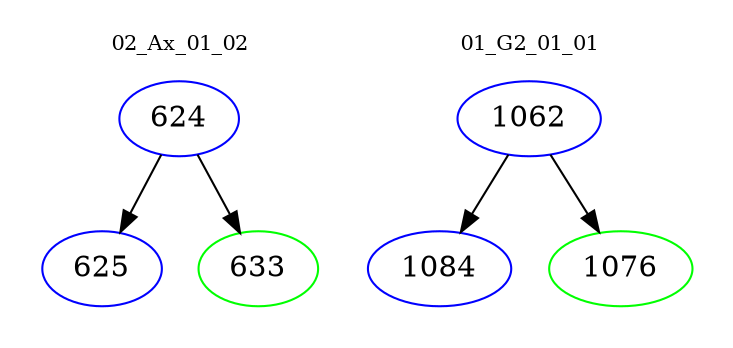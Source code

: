 digraph{
subgraph cluster_0 {
color = white
label = "02_Ax_01_02";
fontsize=10;
T0_624 [label="624", color="blue"]
T0_624 -> T0_625 [color="black"]
T0_625 [label="625", color="blue"]
T0_624 -> T0_633 [color="black"]
T0_633 [label="633", color="green"]
}
subgraph cluster_1 {
color = white
label = "01_G2_01_01";
fontsize=10;
T1_1062 [label="1062", color="blue"]
T1_1062 -> T1_1084 [color="black"]
T1_1084 [label="1084", color="blue"]
T1_1062 -> T1_1076 [color="black"]
T1_1076 [label="1076", color="green"]
}
}
